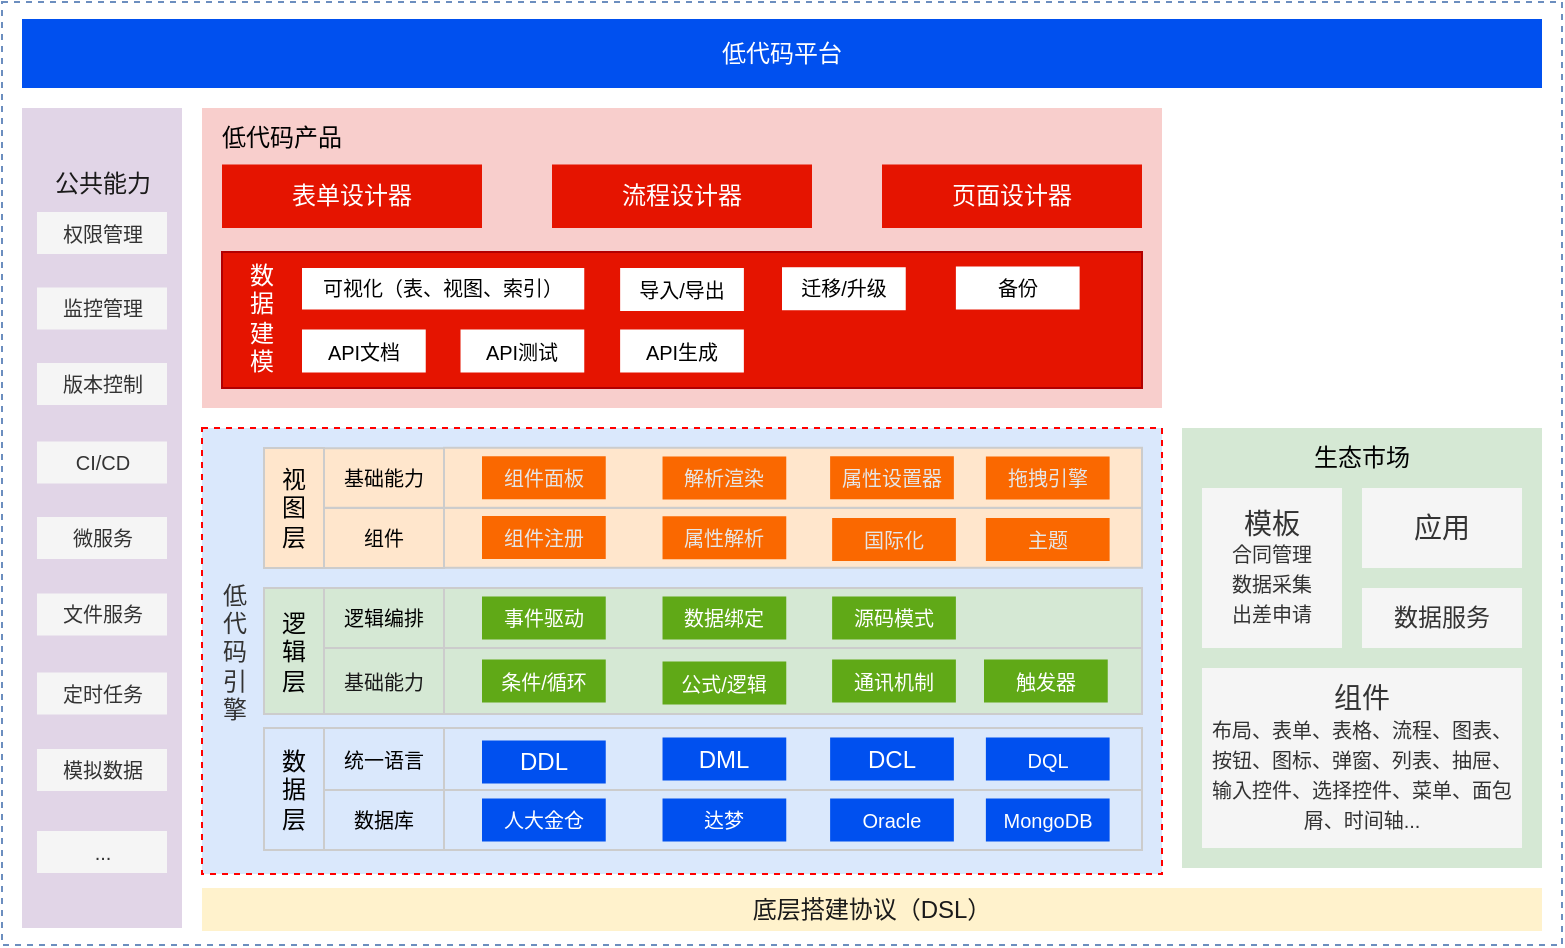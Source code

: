 <mxfile version="24.2.8" type="github">
  <diagram name="第 1 页" id="B_uo7OJ-f0cf3lO3-WNb">
    <mxGraphModel dx="989" dy="538" grid="1" gridSize="10" guides="1" tooltips="1" connect="1" arrows="1" fold="1" page="1" pageScale="1" pageWidth="827" pageHeight="1169" math="0" shadow="0">
      <root>
        <mxCell id="0" />
        <mxCell id="1" parent="0" />
        <mxCell id="cuvuWjdc5wPWUUID254h-1" value="" style="rounded=0;whiteSpace=wrap;html=1;dashed=1;fillColor=none;strokeColor=#6c8ebf;strokeWidth=1;" parent="1" vertex="1">
          <mxGeometry x="220" y="77" width="780" height="471.5" as="geometry" />
        </mxCell>
        <mxCell id="cuvuWjdc5wPWUUID254h-2" value="" style="rounded=0;whiteSpace=wrap;html=1;fillColor=#dae8fc;strokeColor=#FF0000;dashed=1;strokeWidth=1;" parent="1" vertex="1">
          <mxGeometry x="320" y="290" width="480" height="223" as="geometry" />
        </mxCell>
        <mxCell id="cuvuWjdc5wPWUUID254h-6" value="" style="rounded=0;whiteSpace=wrap;html=1;fillColor=#f8cecc;strokeColor=none;" parent="1" vertex="1">
          <mxGeometry x="320" y="130" width="480" height="150" as="geometry" />
        </mxCell>
        <mxCell id="cuvuWjdc5wPWUUID254h-7" value="" style="rounded=0;whiteSpace=wrap;html=1;strokeWidth=1;strokeColor=none;fillColor=#e1d5e7;" parent="1" vertex="1">
          <mxGeometry x="230" y="130" width="80" height="410" as="geometry" />
        </mxCell>
        <mxCell id="cuvuWjdc5wPWUUID254h-8" value="低代码平台" style="rounded=0;whiteSpace=wrap;html=1;fillColor=#0050ef;fontColor=#ffffff;strokeColor=none;" parent="1" vertex="1">
          <mxGeometry x="230" y="85.5" width="760" height="34.5" as="geometry" />
        </mxCell>
        <mxCell id="cuvuWjdc5wPWUUID254h-9" value="&lt;font color=&quot;#1a1a1a&quot;&gt;底层搭建协议（DSL）&lt;/font&gt;" style="rounded=0;whiteSpace=wrap;html=1;fillColor=#fff2cc;strokeColor=none;" parent="1" vertex="1">
          <mxGeometry x="320" y="520" width="670" height="21.5" as="geometry" />
        </mxCell>
        <mxCell id="cuvuWjdc5wPWUUID254h-32" value="公共能力" style="text;html=1;align=center;verticalAlign=middle;whiteSpace=wrap;rounded=0;fontColor=#1A1A1A;" parent="1" vertex="1">
          <mxGeometry x="237.5" y="158.25" width="65" height="18.5" as="geometry" />
        </mxCell>
        <mxCell id="cuvuWjdc5wPWUUID254h-38" value="&lt;div style=&quot;&quot;&gt;&lt;br&gt;&lt;/div&gt;" style="rounded=0;whiteSpace=wrap;html=1;align=left;strokeColor=#82b366;fillColor=#d5e8d4;dashed=1;strokeWidth=1;" parent="1" vertex="1">
          <mxGeometry x="351" y="370" width="439" height="63" as="geometry" />
        </mxCell>
        <mxCell id="cuvuWjdc5wPWUUID254h-50" value="" style="rounded=0;whiteSpace=wrap;html=1;fillColor=#d5e8d4;strokeColor=none;dashed=1;strokeWidth=2;" parent="1" vertex="1">
          <mxGeometry x="810" y="290" width="180" height="220" as="geometry" />
        </mxCell>
        <mxCell id="ZQ_SVGyBONcuIK9nk_CX-1" value="权限管理" style="rounded=0;whiteSpace=wrap;html=1;strokeColor=none;fillColor=#f5f5f5;fontColor=#333333;fontSize=10;" parent="1" vertex="1">
          <mxGeometry x="237.5" y="182" width="65" height="21" as="geometry" />
        </mxCell>
        <mxCell id="ZQ_SVGyBONcuIK9nk_CX-6" value="监控管理" style="rounded=0;whiteSpace=wrap;html=1;strokeColor=none;fillColor=#f5f5f5;fontColor=#333333;fontSize=10;" parent="1" vertex="1">
          <mxGeometry x="237.5" y="219.75" width="65" height="21" as="geometry" />
        </mxCell>
        <mxCell id="ZQ_SVGyBONcuIK9nk_CX-7" value="版本控制" style="rounded=0;whiteSpace=wrap;html=1;strokeColor=none;fillColor=#f5f5f5;fontColor=#333333;fontSize=10;" parent="1" vertex="1">
          <mxGeometry x="237.5" y="257.5" width="65" height="21" as="geometry" />
        </mxCell>
        <mxCell id="ZQ_SVGyBONcuIK9nk_CX-9" value="CI/CD" style="rounded=0;whiteSpace=wrap;html=1;strokeColor=none;fillColor=#f5f5f5;fontColor=#333333;fontSize=10;" parent="1" vertex="1">
          <mxGeometry x="237.5" y="296.75" width="65" height="21" as="geometry" />
        </mxCell>
        <mxCell id="ZQ_SVGyBONcuIK9nk_CX-10" value="微服务" style="rounded=0;whiteSpace=wrap;html=1;strokeColor=none;fillColor=#f5f5f5;fontColor=#333333;fontSize=10;" parent="1" vertex="1">
          <mxGeometry x="237.5" y="334.5" width="65" height="21" as="geometry" />
        </mxCell>
        <mxCell id="ZQ_SVGyBONcuIK9nk_CX-11" value="文件服务" style="rounded=0;whiteSpace=wrap;html=1;strokeColor=none;fillColor=#f5f5f5;fontColor=#333333;fontSize=10;" parent="1" vertex="1">
          <mxGeometry x="237.5" y="372.75" width="65" height="21" as="geometry" />
        </mxCell>
        <mxCell id="ZQ_SVGyBONcuIK9nk_CX-12" value="定时任务" style="rounded=0;whiteSpace=wrap;html=1;strokeColor=none;fillColor=#f5f5f5;fontColor=#333333;fontSize=10;" parent="1" vertex="1">
          <mxGeometry x="237.5" y="412.25" width="65" height="21" as="geometry" />
        </mxCell>
        <mxCell id="ZQ_SVGyBONcuIK9nk_CX-14" value="模拟数据" style="rounded=0;whiteSpace=wrap;html=1;strokeColor=none;fillColor=#f5f5f5;fontColor=#333333;fontSize=10;" parent="1" vertex="1">
          <mxGeometry x="237.5" y="450.5" width="65" height="21" as="geometry" />
        </mxCell>
        <mxCell id="ZQ_SVGyBONcuIK9nk_CX-15" value="..." style="rounded=0;whiteSpace=wrap;html=1;strokeColor=none;fillColor=#f5f5f5;fontColor=#333333;fontSize=10;" parent="1" vertex="1">
          <mxGeometry x="237.5" y="491.5" width="65" height="21" as="geometry" />
        </mxCell>
        <mxCell id="ZQ_SVGyBONcuIK9nk_CX-17" value="数&lt;div style=&quot;font-size: 12px;&quot;&gt;据&lt;/div&gt;&lt;div style=&quot;font-size: 12px;&quot;&gt;层&lt;/div&gt;" style="text;html=1;align=center;verticalAlign=middle;whiteSpace=wrap;rounded=0;fillColor=#dae8fc;strokeColor=#CCCCCC;fontSize=12;" parent="1" vertex="1">
          <mxGeometry x="351" y="440" width="30" height="61" as="geometry" />
        </mxCell>
        <mxCell id="JNAHnoYDXPsIVU7c80RC-6" value="" style="rounded=0;whiteSpace=wrap;html=1;fillColor=#dae8fc;strokeColor=#CCCCCC;" parent="1" vertex="1">
          <mxGeometry x="441" y="440" width="349" height="31" as="geometry" />
        </mxCell>
        <mxCell id="JNAHnoYDXPsIVU7c80RC-7" value="数据库" style="rounded=0;whiteSpace=wrap;html=1;fillColor=#dae8fc;strokeColor=#CCCCCC;fontSize=10;" parent="1" vertex="1">
          <mxGeometry x="381" y="471" width="60" height="30" as="geometry" />
        </mxCell>
        <mxCell id="JNAHnoYDXPsIVU7c80RC-9" value="" style="rounded=0;whiteSpace=wrap;html=1;fillColor=#dae8fc;strokeColor=#CCCCCC;" parent="1" vertex="1">
          <mxGeometry x="441" y="471" width="349" height="30" as="geometry" />
        </mxCell>
        <mxCell id="JNAHnoYDXPsIVU7c80RC-10" value="统一语言" style="rounded=0;whiteSpace=wrap;html=1;fillColor=#dae8fc;strokeColor=#CCCCCC;fontSize=10;" parent="1" vertex="1">
          <mxGeometry x="381" y="440" width="60" height="31" as="geometry" />
        </mxCell>
        <mxCell id="JNAHnoYDXPsIVU7c80RC-13" value="人大金仓" style="rounded=0;whiteSpace=wrap;html=1;fillColor=#0050ef;fontColor=#ffffff;strokeColor=none;fontSize=10;" parent="1" vertex="1">
          <mxGeometry x="460" y="475.25" width="61.87" height="21.5" as="geometry" />
        </mxCell>
        <mxCell id="JNAHnoYDXPsIVU7c80RC-14" value="达梦" style="rounded=0;whiteSpace=wrap;html=1;fillColor=#0050ef;fontColor=#ffffff;strokeColor=none;fontSize=10;" parent="1" vertex="1">
          <mxGeometry x="550.26" y="475.25" width="61.87" height="21.5" as="geometry" />
        </mxCell>
        <mxCell id="JNAHnoYDXPsIVU7c80RC-16" value="Oracle" style="rounded=0;whiteSpace=wrap;html=1;fillColor=#0050ef;fontColor=#ffffff;strokeColor=none;fontSize=10;" parent="1" vertex="1">
          <mxGeometry x="634.06" y="475.25" width="61.87" height="21.5" as="geometry" />
        </mxCell>
        <mxCell id="JNAHnoYDXPsIVU7c80RC-17" value="MongoDB" style="rounded=0;whiteSpace=wrap;html=1;fillColor=#0050ef;fontColor=#ffffff;strokeColor=none;fontSize=10;" parent="1" vertex="1">
          <mxGeometry x="711.94" y="475.25" width="61.87" height="21.5" as="geometry" />
        </mxCell>
        <mxCell id="JNAHnoYDXPsIVU7c80RC-18" value="DDL" style="rounded=0;whiteSpace=wrap;html=1;fillColor=#0050ef;fontColor=#ffffff;strokeColor=none;" parent="1" vertex="1">
          <mxGeometry x="460" y="446.25" width="61.87" height="21.5" as="geometry" />
        </mxCell>
        <mxCell id="JNAHnoYDXPsIVU7c80RC-19" value="DML" style="rounded=0;whiteSpace=wrap;html=1;fillColor=#0050ef;fontColor=#ffffff;strokeColor=none;" parent="1" vertex="1">
          <mxGeometry x="550.26" y="444.75" width="61.87" height="21.5" as="geometry" />
        </mxCell>
        <mxCell id="JNAHnoYDXPsIVU7c80RC-20" value="DCL" style="rounded=0;whiteSpace=wrap;html=1;fillColor=#0050ef;fontColor=#ffffff;strokeColor=none;" parent="1" vertex="1">
          <mxGeometry x="634.06" y="444.75" width="61.87" height="21.5" as="geometry" />
        </mxCell>
        <mxCell id="JNAHnoYDXPsIVU7c80RC-21" value="DQL" style="rounded=0;whiteSpace=wrap;html=1;fillColor=#0050ef;fontColor=#ffffff;strokeColor=none;fontSize=10;" parent="1" vertex="1">
          <mxGeometry x="711.94" y="444.75" width="61.87" height="21.5" as="geometry" />
        </mxCell>
        <mxCell id="JNAHnoYDXPsIVU7c80RC-31" value="逻&lt;div style=&quot;font-size: 12px;&quot;&gt;辑&lt;/div&gt;&lt;div style=&quot;font-size: 12px;&quot;&gt;层&lt;/div&gt;" style="text;html=1;align=center;verticalAlign=middle;whiteSpace=wrap;rounded=0;fillColor=none;strokeColor=#CCCCCC;fontSize=12;" parent="1" vertex="1">
          <mxGeometry x="351" y="370" width="30" height="63" as="geometry" />
        </mxCell>
        <mxCell id="JNAHnoYDXPsIVU7c80RC-32" value="" style="rounded=0;whiteSpace=wrap;html=1;fillColor=#d5e8d4;strokeColor=#CCCCCC;" parent="1" vertex="1">
          <mxGeometry x="441" y="370" width="349" height="30" as="geometry" />
        </mxCell>
        <mxCell id="JNAHnoYDXPsIVU7c80RC-33" value="" style="rounded=0;whiteSpace=wrap;html=1;fillColor=#d5e8d4;strokeColor=#CCCCCC;" parent="1" vertex="1">
          <mxGeometry x="441" y="400" width="349" height="33" as="geometry" />
        </mxCell>
        <mxCell id="JNAHnoYDXPsIVU7c80RC-34" value="&lt;font color=&quot;#1a1a1a&quot; style=&quot;font-size: 10px;&quot;&gt;基础能力&lt;/font&gt;" style="rounded=0;whiteSpace=wrap;html=1;fillColor=#d5e8d4;strokeColor=#CCCCCC;fontColor=#E6E6E6;fontSize=10;" parent="1" vertex="1">
          <mxGeometry x="381" y="400" width="60" height="33" as="geometry" />
        </mxCell>
        <mxCell id="JNAHnoYDXPsIVU7c80RC-35" value="逻辑编排" style="rounded=0;whiteSpace=wrap;html=1;fillColor=#d5e8d4;strokeColor=#CCCCCC;fontSize=10;" parent="1" vertex="1">
          <mxGeometry x="381" y="370" width="60" height="30" as="geometry" />
        </mxCell>
        <mxCell id="JNAHnoYDXPsIVU7c80RC-37" value="条件/循环" style="rounded=0;whiteSpace=wrap;html=1;fillColor=#60a917;fontColor=#ffffff;strokeColor=none;fontSize=10;" parent="1" vertex="1">
          <mxGeometry x="460.0" y="405.75" width="61.87" height="21.5" as="geometry" />
        </mxCell>
        <mxCell id="JNAHnoYDXPsIVU7c80RC-38" value="公式/逻辑" style="rounded=0;whiteSpace=wrap;html=1;fillColor=#60a917;fontColor=#ffffff;strokeColor=none;fontSize=10;" parent="1" vertex="1">
          <mxGeometry x="550.26" y="406.75" width="61.87" height="21.5" as="geometry" />
        </mxCell>
        <mxCell id="JNAHnoYDXPsIVU7c80RC-40" value="触发器" style="rounded=0;whiteSpace=wrap;html=1;fillColor=#60a917;fontColor=#ffffff;strokeColor=none;fontSize=10;" parent="1" vertex="1">
          <mxGeometry x="711" y="405.75" width="61.87" height="21.5" as="geometry" />
        </mxCell>
        <mxCell id="JNAHnoYDXPsIVU7c80RC-41" value="通讯机制" style="rounded=0;whiteSpace=wrap;html=1;fillColor=#60a917;fontColor=#ffffff;strokeColor=none;fontSize=10;" parent="1" vertex="1">
          <mxGeometry x="635.06" y="405.75" width="61.87" height="21.5" as="geometry" />
        </mxCell>
        <mxCell id="JNAHnoYDXPsIVU7c80RC-42" value="事件驱动" style="rounded=0;whiteSpace=wrap;html=1;fillColor=#60a917;fontColor=#ffffff;strokeColor=none;fontSize=10;" parent="1" vertex="1">
          <mxGeometry x="460" y="374.25" width="61.87" height="21.5" as="geometry" />
        </mxCell>
        <mxCell id="JNAHnoYDXPsIVU7c80RC-43" value="数据绑定" style="rounded=0;whiteSpace=wrap;html=1;fillColor=#60a917;fontColor=#ffffff;strokeColor=none;fontSize=10;" parent="1" vertex="1">
          <mxGeometry x="550.26" y="374.25" width="61.87" height="21.5" as="geometry" />
        </mxCell>
        <mxCell id="JNAHnoYDXPsIVU7c80RC-44" value="源码模式" style="rounded=0;whiteSpace=wrap;html=1;fillColor=#60a917;fontColor=#ffffff;strokeColor=none;fontSize=10;" parent="1" vertex="1">
          <mxGeometry x="635.07" y="374.25" width="61.87" height="21.5" as="geometry" />
        </mxCell>
        <mxCell id="JNAHnoYDXPsIVU7c80RC-57" value="视&lt;div style=&quot;font-size: 12px;&quot;&gt;图&lt;/div&gt;&lt;div style=&quot;font-size: 12px;&quot;&gt;层&lt;/div&gt;" style="text;html=1;align=center;verticalAlign=middle;whiteSpace=wrap;rounded=0;fillColor=#ffe6cc;strokeColor=#CCCCCC;fontSize=12;" parent="1" vertex="1">
          <mxGeometry x="351" y="300" width="30" height="60" as="geometry" />
        </mxCell>
        <mxCell id="JNAHnoYDXPsIVU7c80RC-64" value="组件" style="rounded=0;whiteSpace=wrap;html=1;fillColor=#ffe6cc;strokeColor=#CCCCCC;fontSize=10;" parent="1" vertex="1">
          <mxGeometry x="381" y="330" width="60" height="30" as="geometry" />
        </mxCell>
        <mxCell id="JNAHnoYDXPsIVU7c80RC-65" value="基础能力" style="rounded=0;whiteSpace=wrap;html=1;fillColor=#ffe6cc;strokeColor=#CCCCCC;fontSize=10;" parent="1" vertex="1">
          <mxGeometry x="381" y="300.13" width="60" height="29.75" as="geometry" />
        </mxCell>
        <mxCell id="JNAHnoYDXPsIVU7c80RC-69" value="" style="rounded=0;whiteSpace=wrap;html=1;fillColor=#ffe6cc;strokeColor=#CCCCCC;" parent="1" vertex="1">
          <mxGeometry x="441" y="329.88" width="349" height="30" as="geometry" />
        </mxCell>
        <mxCell id="JNAHnoYDXPsIVU7c80RC-70" value="" style="rounded=0;whiteSpace=wrap;html=1;fillColor=#ffe6cc;strokeColor=#CCCCCC;" parent="1" vertex="1">
          <mxGeometry x="441" y="299.88" width="349" height="30" as="geometry" />
        </mxCell>
        <mxCell id="JNAHnoYDXPsIVU7c80RC-73" value="组件注册" style="rounded=0;whiteSpace=wrap;html=1;fillColor=#fa6800;strokeColor=none;fontColor=#E6E6E6;fontSize=10;" parent="1" vertex="1">
          <mxGeometry x="460" y="334" width="61.87" height="21.5" as="geometry" />
        </mxCell>
        <mxCell id="JNAHnoYDXPsIVU7c80RC-74" value="属性解析" style="rounded=0;whiteSpace=wrap;html=1;fillColor=#fa6800;strokeColor=none;fontColor=#E6E6E6;fontSize=10;" parent="1" vertex="1">
          <mxGeometry x="550.26" y="334.13" width="61.87" height="21.5" as="geometry" />
        </mxCell>
        <mxCell id="JNAHnoYDXPsIVU7c80RC-75" value="国际化" style="rounded=0;whiteSpace=wrap;html=1;fillColor=#fa6800;strokeColor=none;fontColor=#E6E6E6;fontSize=10;" parent="1" vertex="1">
          <mxGeometry x="635.07" y="335" width="61.87" height="21.5" as="geometry" />
        </mxCell>
        <mxCell id="JNAHnoYDXPsIVU7c80RC-76" value="主题" style="rounded=0;whiteSpace=wrap;html=1;fillColor=#fa6800;strokeColor=none;fontColor=#E6E6E6;fontSize=10;" parent="1" vertex="1">
          <mxGeometry x="711.94" y="335" width="61.87" height="21.5" as="geometry" />
        </mxCell>
        <mxCell id="JNAHnoYDXPsIVU7c80RC-77" value="&lt;font style=&quot;font-size: 10px;&quot;&gt;组件面板&lt;/font&gt;" style="rounded=0;whiteSpace=wrap;html=1;fillColor=#fa6800;strokeColor=none;fontColor=#E6E6E6;fontSize=10;" parent="1" vertex="1">
          <mxGeometry x="460" y="304.13" width="61.87" height="21.5" as="geometry" />
        </mxCell>
        <mxCell id="JNAHnoYDXPsIVU7c80RC-79" value="解析渲染" style="rounded=0;whiteSpace=wrap;html=1;fillColor=#fa6800;strokeColor=none;fontColor=#E6E6E6;fontSize=10;" parent="1" vertex="1">
          <mxGeometry x="550.26" y="304.25" width="61.87" height="21.5" as="geometry" />
        </mxCell>
        <mxCell id="JNAHnoYDXPsIVU7c80RC-80" value="属性设置器" style="rounded=0;whiteSpace=wrap;html=1;fillColor=#fa6800;strokeColor=none;fontColor=#E6E6E6;fontSize=10;" parent="1" vertex="1">
          <mxGeometry x="634.06" y="304.13" width="61.87" height="21.5" as="geometry" />
        </mxCell>
        <mxCell id="JNAHnoYDXPsIVU7c80RC-81" value="拖拽引擎" style="rounded=0;whiteSpace=wrap;html=1;fillColor=#fa6800;strokeColor=none;fontColor=#E6E6E6;fontSize=10;" parent="1" vertex="1">
          <mxGeometry x="711.94" y="304.25" width="61.87" height="21.5" as="geometry" />
        </mxCell>
        <mxCell id="SCyYYgnEw_wOkVyOZmGx-7" value="&lt;font style=&quot;font-size: 14px;&quot;&gt;模板&lt;/font&gt;&lt;div style=&quot;line-height: 150%;&quot;&gt;合同管理&lt;/div&gt;&lt;div style=&quot;line-height: 150%;&quot;&gt;数据采集&lt;/div&gt;&lt;div style=&quot;line-height: 150%;&quot;&gt;出差申请&lt;/div&gt;" style="rounded=0;whiteSpace=wrap;html=1;strokeColor=none;fillColor=#f5f5f5;fontColor=#333333;fontSize=10;" parent="1" vertex="1">
          <mxGeometry x="820" y="320" width="70" height="80" as="geometry" />
        </mxCell>
        <mxCell id="SCyYYgnEw_wOkVyOZmGx-8" value="&lt;font style=&quot;font-size: 14px;&quot;&gt;组件&lt;/font&gt;&lt;div style=&quot;line-height: 150%;&quot;&gt;&lt;div style=&quot;line-height: 150%;&quot;&gt;布局、表单、表格、流程、图表、按钮、图标、弹窗、列表、抽屉、输入控件、选择控件、菜单、面包屑、时间轴...&lt;/div&gt;&lt;/div&gt;" style="rounded=0;whiteSpace=wrap;html=1;strokeColor=none;fillColor=#f5f5f5;fontColor=#333333;fontSize=10;" parent="1" vertex="1">
          <mxGeometry x="820" y="410" width="160" height="90" as="geometry" />
        </mxCell>
        <mxCell id="ScNgmdraNkUbZeML3dhD-3" value="&lt;font color=&quot;#333333&quot;&gt;低&lt;/font&gt;&lt;div&gt;&lt;font color=&quot;#333333&quot;&gt;代&lt;/font&gt;&lt;/div&gt;&lt;div&gt;&lt;font color=&quot;#333333&quot;&gt;码&lt;/font&gt;&lt;/div&gt;&lt;div&gt;&lt;font color=&quot;#333333&quot;&gt;引&lt;/font&gt;&lt;/div&gt;&lt;div&gt;&lt;font color=&quot;#333333&quot;&gt;擎&lt;/font&gt;&lt;/div&gt;" style="text;html=1;align=center;verticalAlign=middle;whiteSpace=wrap;rounded=0;" vertex="1" parent="1">
          <mxGeometry x="322" y="356.75" width="29" height="89.5" as="geometry" />
        </mxCell>
        <mxCell id="ScNgmdraNkUbZeML3dhD-4" value="生态市场" style="text;html=1;align=center;verticalAlign=middle;whiteSpace=wrap;rounded=0;" vertex="1" parent="1">
          <mxGeometry x="810" y="290" width="180" height="30" as="geometry" />
        </mxCell>
        <mxCell id="ScNgmdraNkUbZeML3dhD-6" value="&lt;span style=&quot;font-size: 14px;&quot;&gt;应用&lt;/span&gt;" style="rounded=0;whiteSpace=wrap;html=1;strokeColor=none;fillColor=#f5f5f5;fontColor=#333333;fontSize=10;" vertex="1" parent="1">
          <mxGeometry x="900" y="320" width="80" height="40" as="geometry" />
        </mxCell>
        <mxCell id="ScNgmdraNkUbZeML3dhD-7" value="&lt;font style=&quot;font-size: 12px;&quot;&gt;数据服务&lt;/font&gt;" style="rounded=0;whiteSpace=wrap;html=1;strokeColor=none;fillColor=#f5f5f5;fontColor=#333333;fontSize=10;" vertex="1" parent="1">
          <mxGeometry x="900" y="370" width="80" height="30" as="geometry" />
        </mxCell>
        <mxCell id="ScNgmdraNkUbZeML3dhD-14" value="低代码产品" style="text;html=1;align=center;verticalAlign=middle;whiteSpace=wrap;rounded=0;" vertex="1" parent="1">
          <mxGeometry x="320" y="130" width="80" height="30" as="geometry" />
        </mxCell>
        <mxCell id="ScNgmdraNkUbZeML3dhD-16" value="表单设计器" style="rounded=0;whiteSpace=wrap;html=1;fillColor=#e51400;fontColor=#ffffff;strokeColor=none;" vertex="1" parent="1">
          <mxGeometry x="330" y="158.25" width="130" height="31.75" as="geometry" />
        </mxCell>
        <mxCell id="ScNgmdraNkUbZeML3dhD-18" value="流程设计器" style="rounded=0;whiteSpace=wrap;html=1;fillColor=#e51400;fontColor=#ffffff;strokeColor=none;" vertex="1" parent="1">
          <mxGeometry x="495" y="158.25" width="130" height="31.75" as="geometry" />
        </mxCell>
        <mxCell id="ScNgmdraNkUbZeML3dhD-19" value="页面设计器" style="rounded=0;whiteSpace=wrap;html=1;fillColor=#e51400;fontColor=#ffffff;strokeColor=none;" vertex="1" parent="1">
          <mxGeometry x="660" y="158.25" width="130" height="31.75" as="geometry" />
        </mxCell>
        <mxCell id="ScNgmdraNkUbZeML3dhD-20" value="" style="rounded=0;whiteSpace=wrap;html=1;fillColor=#e51400;strokeColor=#B20000;fontColor=#ffffff;" vertex="1" parent="1">
          <mxGeometry x="330" y="202" width="460" height="68" as="geometry" />
        </mxCell>
        <mxCell id="ScNgmdraNkUbZeML3dhD-21" value="&lt;font style=&quot;font-size: 10px;&quot;&gt;可视化（表、视图、索引）&lt;/font&gt;" style="rounded=0;whiteSpace=wrap;html=1;fontSize=10;strokeColor=none;" vertex="1" parent="1">
          <mxGeometry x="370.0" y="210" width="141.13" height="20.75" as="geometry" />
        </mxCell>
        <mxCell id="ScNgmdraNkUbZeML3dhD-22" value="&lt;font color=&quot;#ffffff&quot;&gt;数&lt;/font&gt;&lt;div&gt;&lt;font color=&quot;#ffffff&quot;&gt;据&lt;/font&gt;&lt;/div&gt;&lt;div&gt;&lt;font color=&quot;#ffffff&quot;&gt;建&lt;/font&gt;&lt;/div&gt;&lt;div&gt;&lt;font color=&quot;#ffffff&quot;&gt;模&lt;/font&gt;&lt;/div&gt;" style="text;html=1;align=center;verticalAlign=middle;whiteSpace=wrap;rounded=0;" vertex="1" parent="1">
          <mxGeometry x="330" y="200" width="40" height="70" as="geometry" />
        </mxCell>
        <mxCell id="JNAHnoYDXPsIVU7c80RC-24" value="导入/导出" style="rounded=0;whiteSpace=wrap;html=1;fontSize=10;strokeColor=none;" parent="1" vertex="1">
          <mxGeometry x="529.07" y="210" width="61.87" height="21.5" as="geometry" />
        </mxCell>
        <mxCell id="JNAHnoYDXPsIVU7c80RC-25" value="迁移/升级" style="rounded=0;whiteSpace=wrap;html=1;fontSize=10;strokeColor=none;" parent="1" vertex="1">
          <mxGeometry x="610" y="209.62" width="61.87" height="21.5" as="geometry" />
        </mxCell>
        <mxCell id="JNAHnoYDXPsIVU7c80RC-26" value="备份" style="rounded=0;whiteSpace=wrap;html=1;fontSize=10;strokeColor=none;" parent="1" vertex="1">
          <mxGeometry x="696.94" y="209.25" width="61.87" height="21.5" as="geometry" />
        </mxCell>
        <mxCell id="JNAHnoYDXPsIVU7c80RC-28" value="API生成" style="rounded=0;whiteSpace=wrap;html=1;fontSize=10;strokeColor=none;" parent="1" vertex="1">
          <mxGeometry x="529.06" y="240.75" width="61.87" height="21.5" as="geometry" />
        </mxCell>
        <mxCell id="JNAHnoYDXPsIVU7c80RC-29" value="API测试" style="rounded=0;whiteSpace=wrap;html=1;fontSize=10;strokeColor=none;" parent="1" vertex="1">
          <mxGeometry x="449.26" y="240.75" width="61.87" height="21.5" as="geometry" />
        </mxCell>
        <mxCell id="JNAHnoYDXPsIVU7c80RC-30" value="API文档" style="rounded=0;whiteSpace=wrap;html=1;fontSize=10;strokeColor=none;" parent="1" vertex="1">
          <mxGeometry x="370.0" y="240.75" width="61.87" height="21.5" as="geometry" />
        </mxCell>
      </root>
    </mxGraphModel>
  </diagram>
</mxfile>
